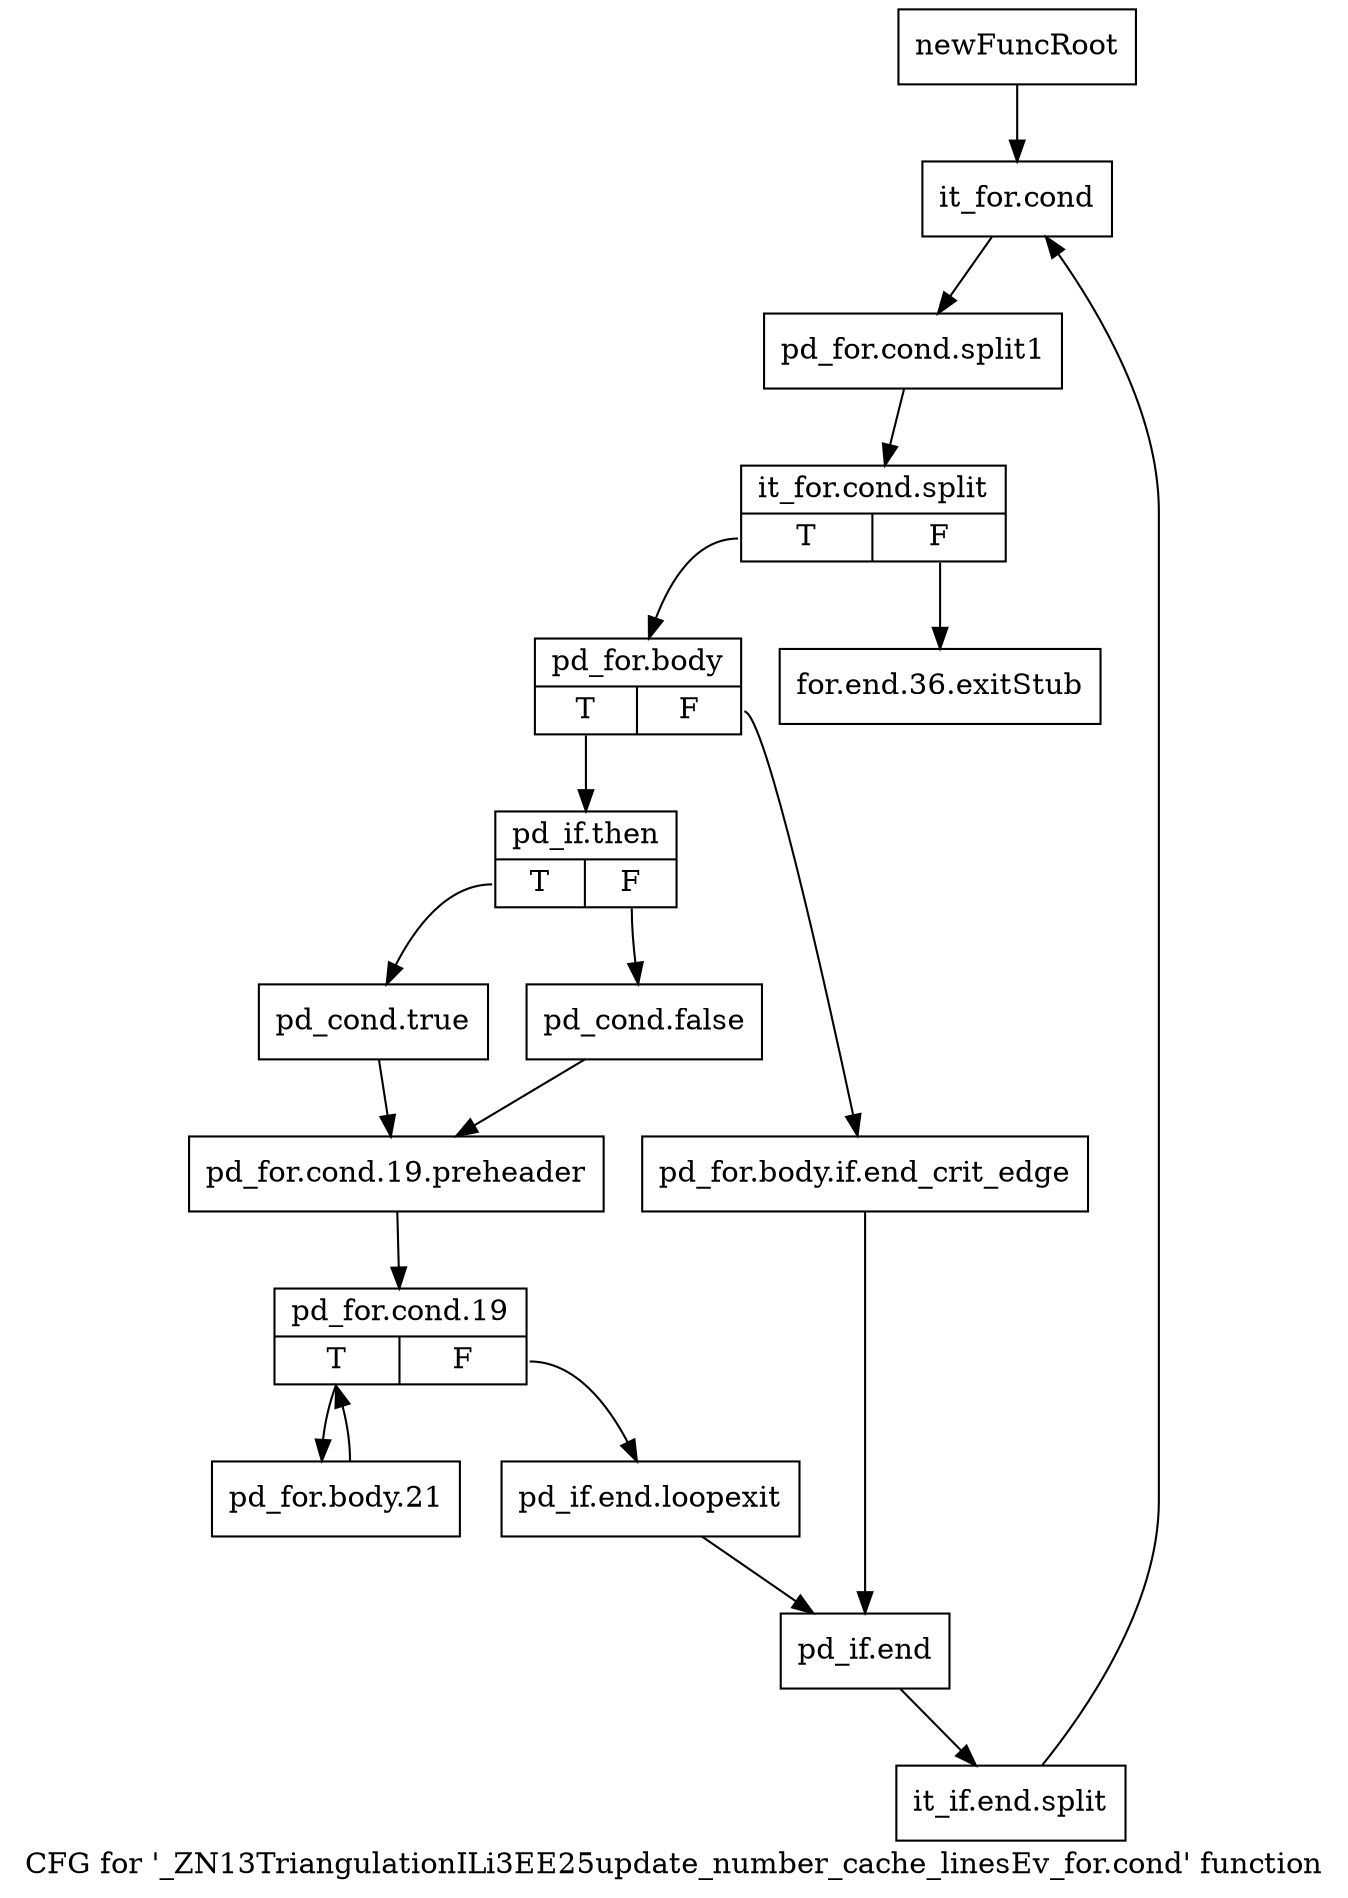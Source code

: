 digraph "CFG for '_ZN13TriangulationILi3EE25update_number_cache_linesEv_for.cond' function" {
	label="CFG for '_ZN13TriangulationILi3EE25update_number_cache_linesEv_for.cond' function";

	Node0x98b5630 [shape=record,label="{newFuncRoot}"];
	Node0x98b5630 -> Node0x98b5f40;
	Node0x98b5ef0 [shape=record,label="{for.end.36.exitStub}"];
	Node0x98b5f40 [shape=record,label="{it_for.cond}"];
	Node0x98b5f40 -> Node0xbcb7fc0;
	Node0xbcb7fc0 [shape=record,label="{pd_for.cond.split1}"];
	Node0xbcb7fc0 -> Node0xbad90d0;
	Node0xbad90d0 [shape=record,label="{it_for.cond.split|{<s0>T|<s1>F}}"];
	Node0xbad90d0:s0 -> Node0x98b5f90;
	Node0xbad90d0:s1 -> Node0x98b5ef0;
	Node0x98b5f90 [shape=record,label="{pd_for.body|{<s0>T|<s1>F}}"];
	Node0x98b5f90:s0 -> Node0x98b6030;
	Node0x98b5f90:s1 -> Node0x98b5fe0;
	Node0x98b5fe0 [shape=record,label="{pd_for.body.if.end_crit_edge}"];
	Node0x98b5fe0 -> Node0x98b6210;
	Node0x98b6030 [shape=record,label="{pd_if.then|{<s0>T|<s1>F}}"];
	Node0x98b6030:s0 -> Node0x98b60d0;
	Node0x98b6030:s1 -> Node0x98b6080;
	Node0x98b6080 [shape=record,label="{pd_cond.false}"];
	Node0x98b6080 -> Node0x98b6120;
	Node0x98b60d0 [shape=record,label="{pd_cond.true}"];
	Node0x98b60d0 -> Node0x98b6120;
	Node0x98b6120 [shape=record,label="{pd_for.cond.19.preheader}"];
	Node0x98b6120 -> Node0x98b6170;
	Node0x98b6170 [shape=record,label="{pd_for.cond.19|{<s0>T|<s1>F}}"];
	Node0x98b6170:s0 -> Node0x98b6260;
	Node0x98b6170:s1 -> Node0x98b61c0;
	Node0x98b61c0 [shape=record,label="{pd_if.end.loopexit}"];
	Node0x98b61c0 -> Node0x98b6210;
	Node0x98b6210 [shape=record,label="{pd_if.end}"];
	Node0x98b6210 -> Node0xbcb7ca0;
	Node0xbcb7ca0 [shape=record,label="{it_if.end.split}"];
	Node0xbcb7ca0 -> Node0x98b5f40;
	Node0x98b6260 [shape=record,label="{pd_for.body.21}"];
	Node0x98b6260 -> Node0x98b6170;
}
